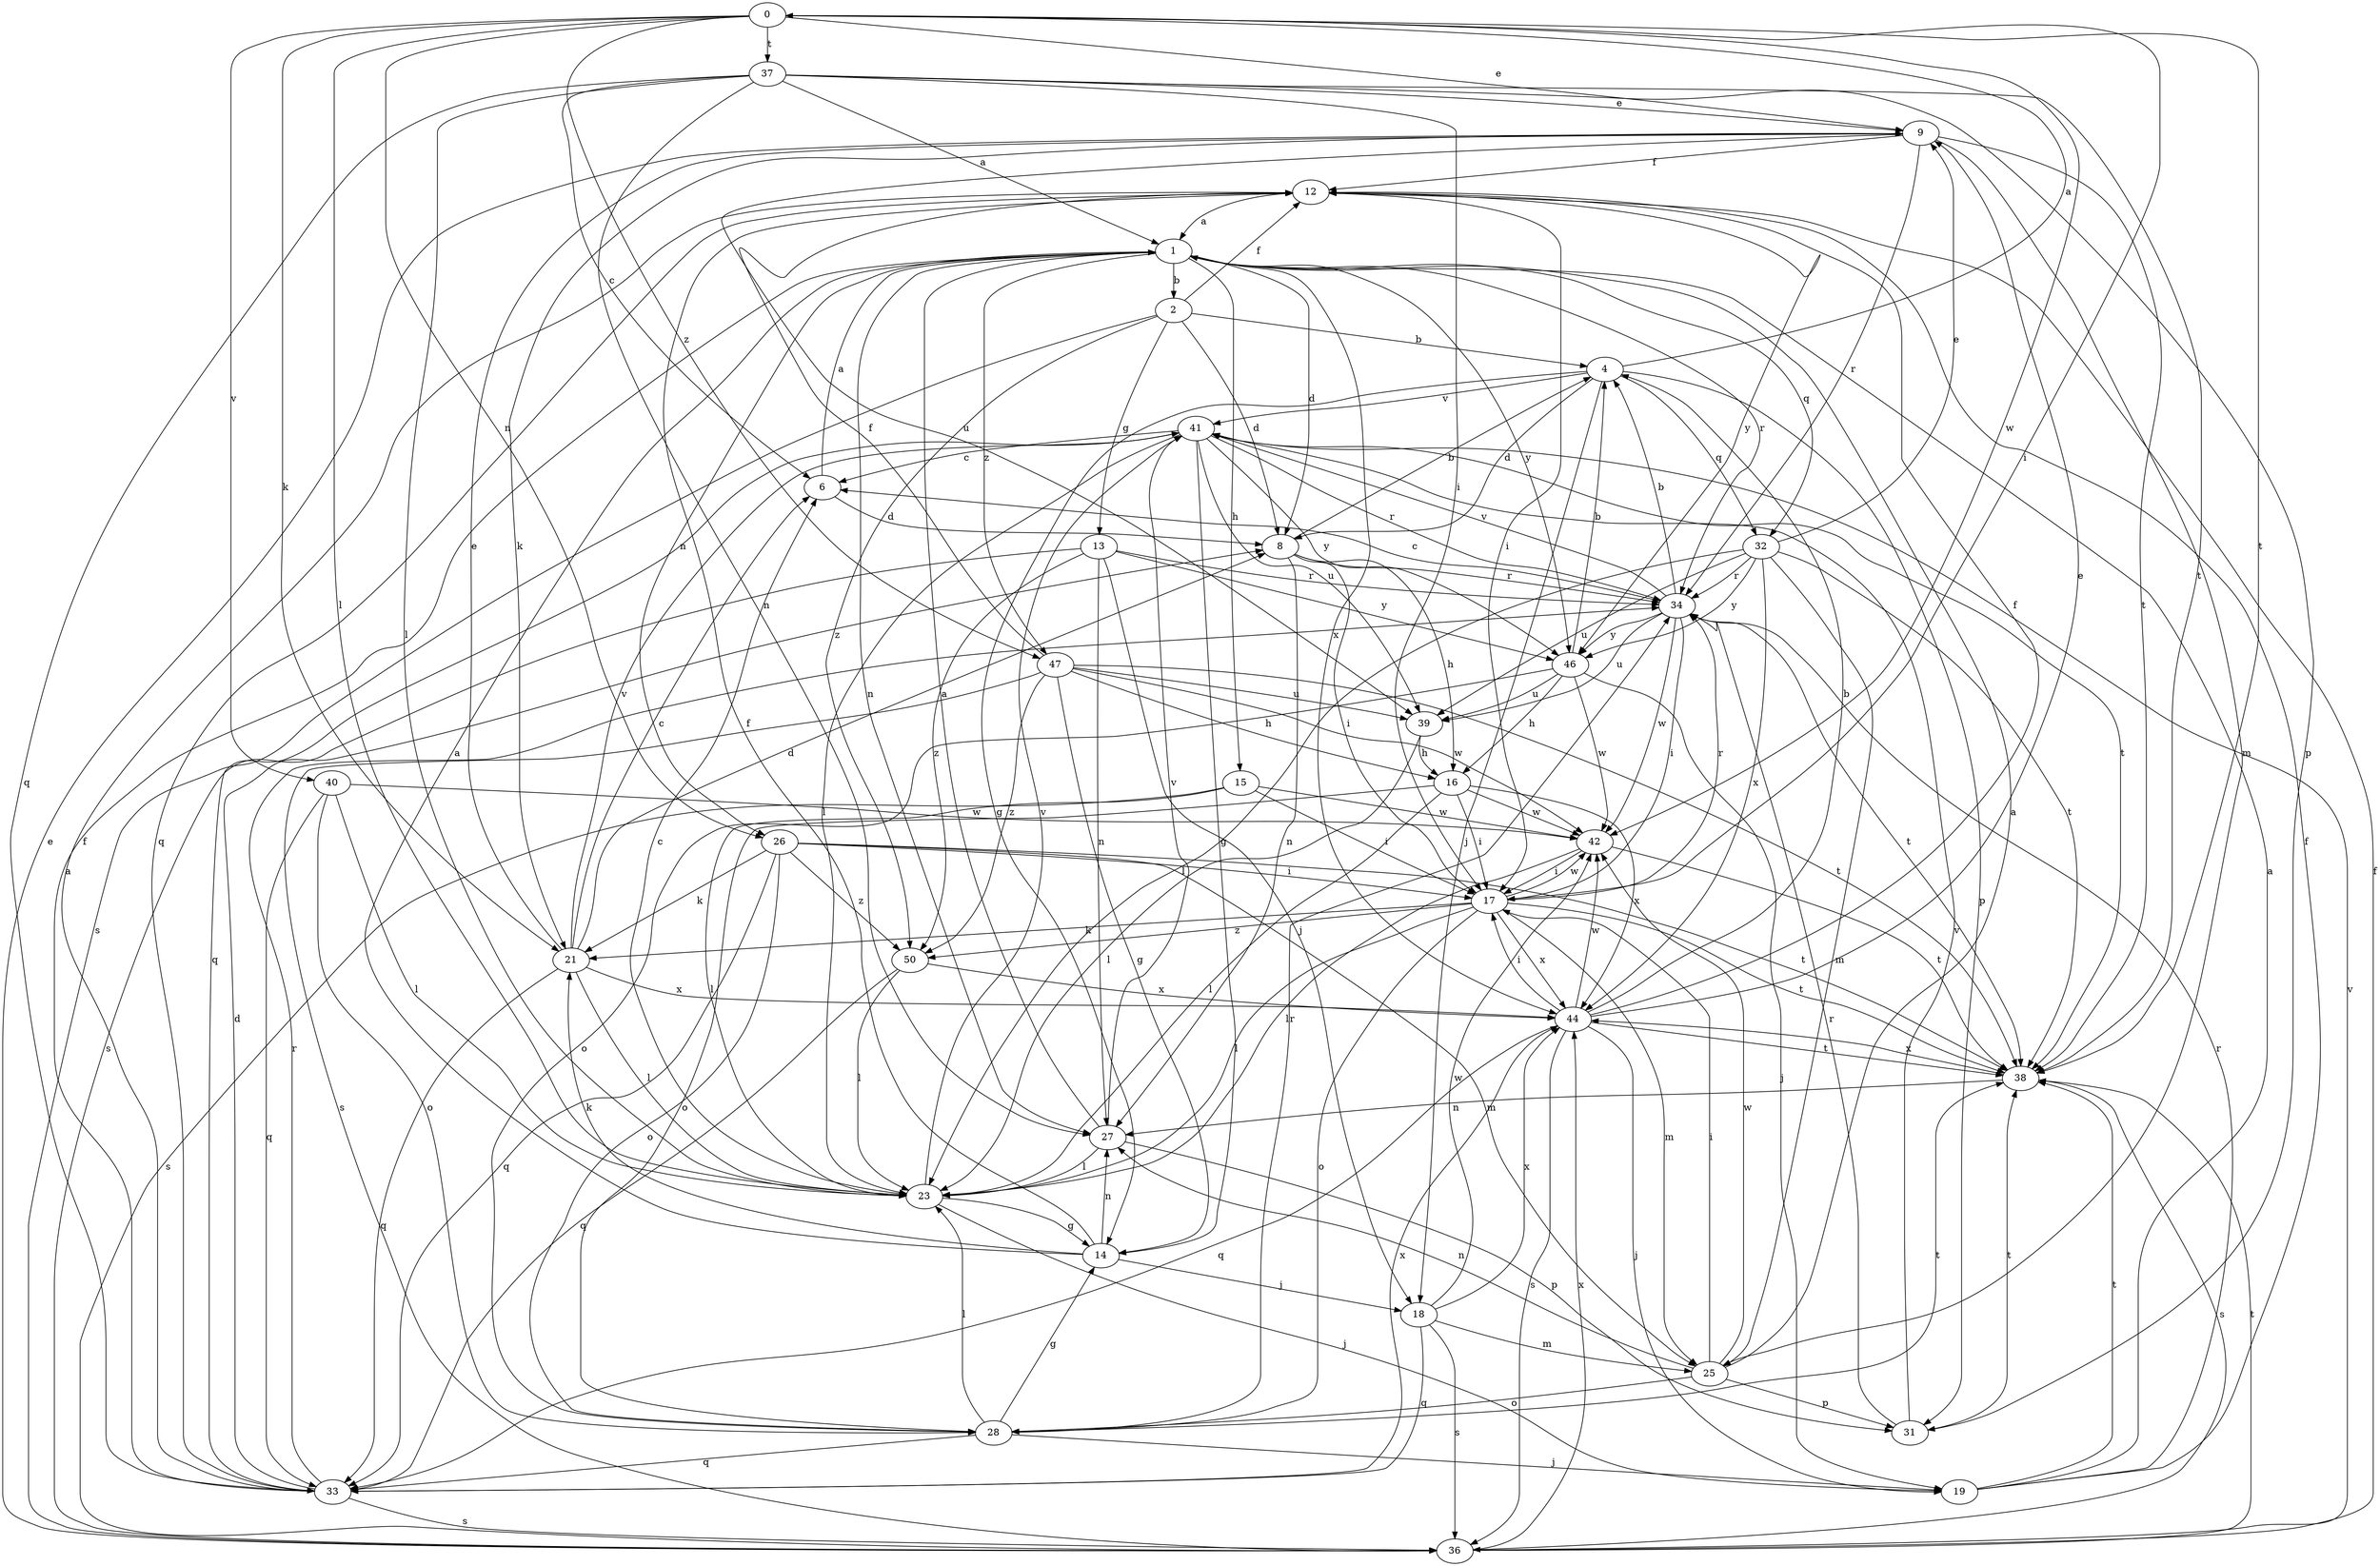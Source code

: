 strict digraph  {
0;
1;
2;
4;
6;
8;
9;
12;
13;
14;
15;
16;
17;
18;
19;
21;
23;
25;
26;
27;
28;
31;
32;
33;
34;
36;
37;
38;
39;
40;
41;
42;
44;
46;
47;
50;
0 -> 9  [label=e];
0 -> 17  [label=i];
0 -> 21  [label=k];
0 -> 23  [label=l];
0 -> 26  [label=n];
0 -> 37  [label=t];
0 -> 38  [label=t];
0 -> 40  [label=v];
0 -> 42  [label=w];
0 -> 47  [label=z];
1 -> 2  [label=b];
1 -> 8  [label=d];
1 -> 15  [label=h];
1 -> 26  [label=n];
1 -> 27  [label=n];
1 -> 32  [label=q];
1 -> 34  [label=r];
1 -> 44  [label=x];
1 -> 46  [label=y];
1 -> 47  [label=z];
2 -> 4  [label=b];
2 -> 8  [label=d];
2 -> 12  [label=f];
2 -> 13  [label=g];
2 -> 36  [label=s];
2 -> 50  [label=z];
4 -> 0  [label=a];
4 -> 8  [label=d];
4 -> 14  [label=g];
4 -> 18  [label=j];
4 -> 31  [label=p];
4 -> 32  [label=q];
4 -> 41  [label=v];
6 -> 1  [label=a];
6 -> 8  [label=d];
8 -> 4  [label=b];
8 -> 16  [label=h];
8 -> 17  [label=i];
8 -> 27  [label=n];
8 -> 34  [label=r];
9 -> 12  [label=f];
9 -> 21  [label=k];
9 -> 25  [label=m];
9 -> 34  [label=r];
9 -> 38  [label=t];
9 -> 39  [label=u];
12 -> 1  [label=a];
12 -> 17  [label=i];
12 -> 33  [label=q];
12 -> 46  [label=y];
13 -> 18  [label=j];
13 -> 27  [label=n];
13 -> 34  [label=r];
13 -> 36  [label=s];
13 -> 46  [label=y];
13 -> 50  [label=z];
14 -> 1  [label=a];
14 -> 12  [label=f];
14 -> 18  [label=j];
14 -> 21  [label=k];
14 -> 27  [label=n];
15 -> 17  [label=i];
15 -> 23  [label=l];
15 -> 36  [label=s];
15 -> 42  [label=w];
16 -> 17  [label=i];
16 -> 23  [label=l];
16 -> 28  [label=o];
16 -> 42  [label=w];
16 -> 44  [label=x];
17 -> 21  [label=k];
17 -> 23  [label=l];
17 -> 25  [label=m];
17 -> 28  [label=o];
17 -> 34  [label=r];
17 -> 38  [label=t];
17 -> 42  [label=w];
17 -> 44  [label=x];
17 -> 50  [label=z];
18 -> 25  [label=m];
18 -> 33  [label=q];
18 -> 36  [label=s];
18 -> 42  [label=w];
18 -> 44  [label=x];
19 -> 1  [label=a];
19 -> 12  [label=f];
19 -> 34  [label=r];
19 -> 38  [label=t];
21 -> 6  [label=c];
21 -> 8  [label=d];
21 -> 9  [label=e];
21 -> 23  [label=l];
21 -> 33  [label=q];
21 -> 41  [label=v];
21 -> 44  [label=x];
23 -> 6  [label=c];
23 -> 14  [label=g];
23 -> 19  [label=j];
23 -> 41  [label=v];
25 -> 1  [label=a];
25 -> 17  [label=i];
25 -> 27  [label=n];
25 -> 28  [label=o];
25 -> 31  [label=p];
25 -> 42  [label=w];
26 -> 17  [label=i];
26 -> 21  [label=k];
26 -> 25  [label=m];
26 -> 28  [label=o];
26 -> 33  [label=q];
26 -> 38  [label=t];
26 -> 50  [label=z];
27 -> 1  [label=a];
27 -> 23  [label=l];
27 -> 31  [label=p];
27 -> 41  [label=v];
28 -> 14  [label=g];
28 -> 19  [label=j];
28 -> 23  [label=l];
28 -> 33  [label=q];
28 -> 34  [label=r];
28 -> 38  [label=t];
31 -> 34  [label=r];
31 -> 38  [label=t];
31 -> 41  [label=v];
32 -> 9  [label=e];
32 -> 23  [label=l];
32 -> 25  [label=m];
32 -> 34  [label=r];
32 -> 38  [label=t];
32 -> 39  [label=u];
32 -> 44  [label=x];
32 -> 46  [label=y];
33 -> 1  [label=a];
33 -> 8  [label=d];
33 -> 12  [label=f];
33 -> 34  [label=r];
33 -> 36  [label=s];
33 -> 44  [label=x];
34 -> 4  [label=b];
34 -> 6  [label=c];
34 -> 17  [label=i];
34 -> 38  [label=t];
34 -> 39  [label=u];
34 -> 41  [label=v];
34 -> 42  [label=w];
34 -> 46  [label=y];
36 -> 9  [label=e];
36 -> 12  [label=f];
36 -> 38  [label=t];
36 -> 41  [label=v];
36 -> 44  [label=x];
37 -> 1  [label=a];
37 -> 6  [label=c];
37 -> 9  [label=e];
37 -> 17  [label=i];
37 -> 23  [label=l];
37 -> 27  [label=n];
37 -> 31  [label=p];
37 -> 33  [label=q];
37 -> 38  [label=t];
38 -> 27  [label=n];
38 -> 36  [label=s];
38 -> 44  [label=x];
39 -> 16  [label=h];
39 -> 23  [label=l];
40 -> 23  [label=l];
40 -> 28  [label=o];
40 -> 33  [label=q];
40 -> 42  [label=w];
41 -> 6  [label=c];
41 -> 14  [label=g];
41 -> 23  [label=l];
41 -> 33  [label=q];
41 -> 34  [label=r];
41 -> 38  [label=t];
41 -> 39  [label=u];
41 -> 46  [label=y];
42 -> 17  [label=i];
42 -> 23  [label=l];
42 -> 38  [label=t];
44 -> 4  [label=b];
44 -> 9  [label=e];
44 -> 12  [label=f];
44 -> 17  [label=i];
44 -> 19  [label=j];
44 -> 33  [label=q];
44 -> 36  [label=s];
44 -> 38  [label=t];
44 -> 42  [label=w];
46 -> 4  [label=b];
46 -> 16  [label=h];
46 -> 19  [label=j];
46 -> 28  [label=o];
46 -> 39  [label=u];
46 -> 42  [label=w];
47 -> 12  [label=f];
47 -> 14  [label=g];
47 -> 16  [label=h];
47 -> 36  [label=s];
47 -> 38  [label=t];
47 -> 39  [label=u];
47 -> 42  [label=w];
47 -> 50  [label=z];
50 -> 23  [label=l];
50 -> 33  [label=q];
50 -> 44  [label=x];
}
